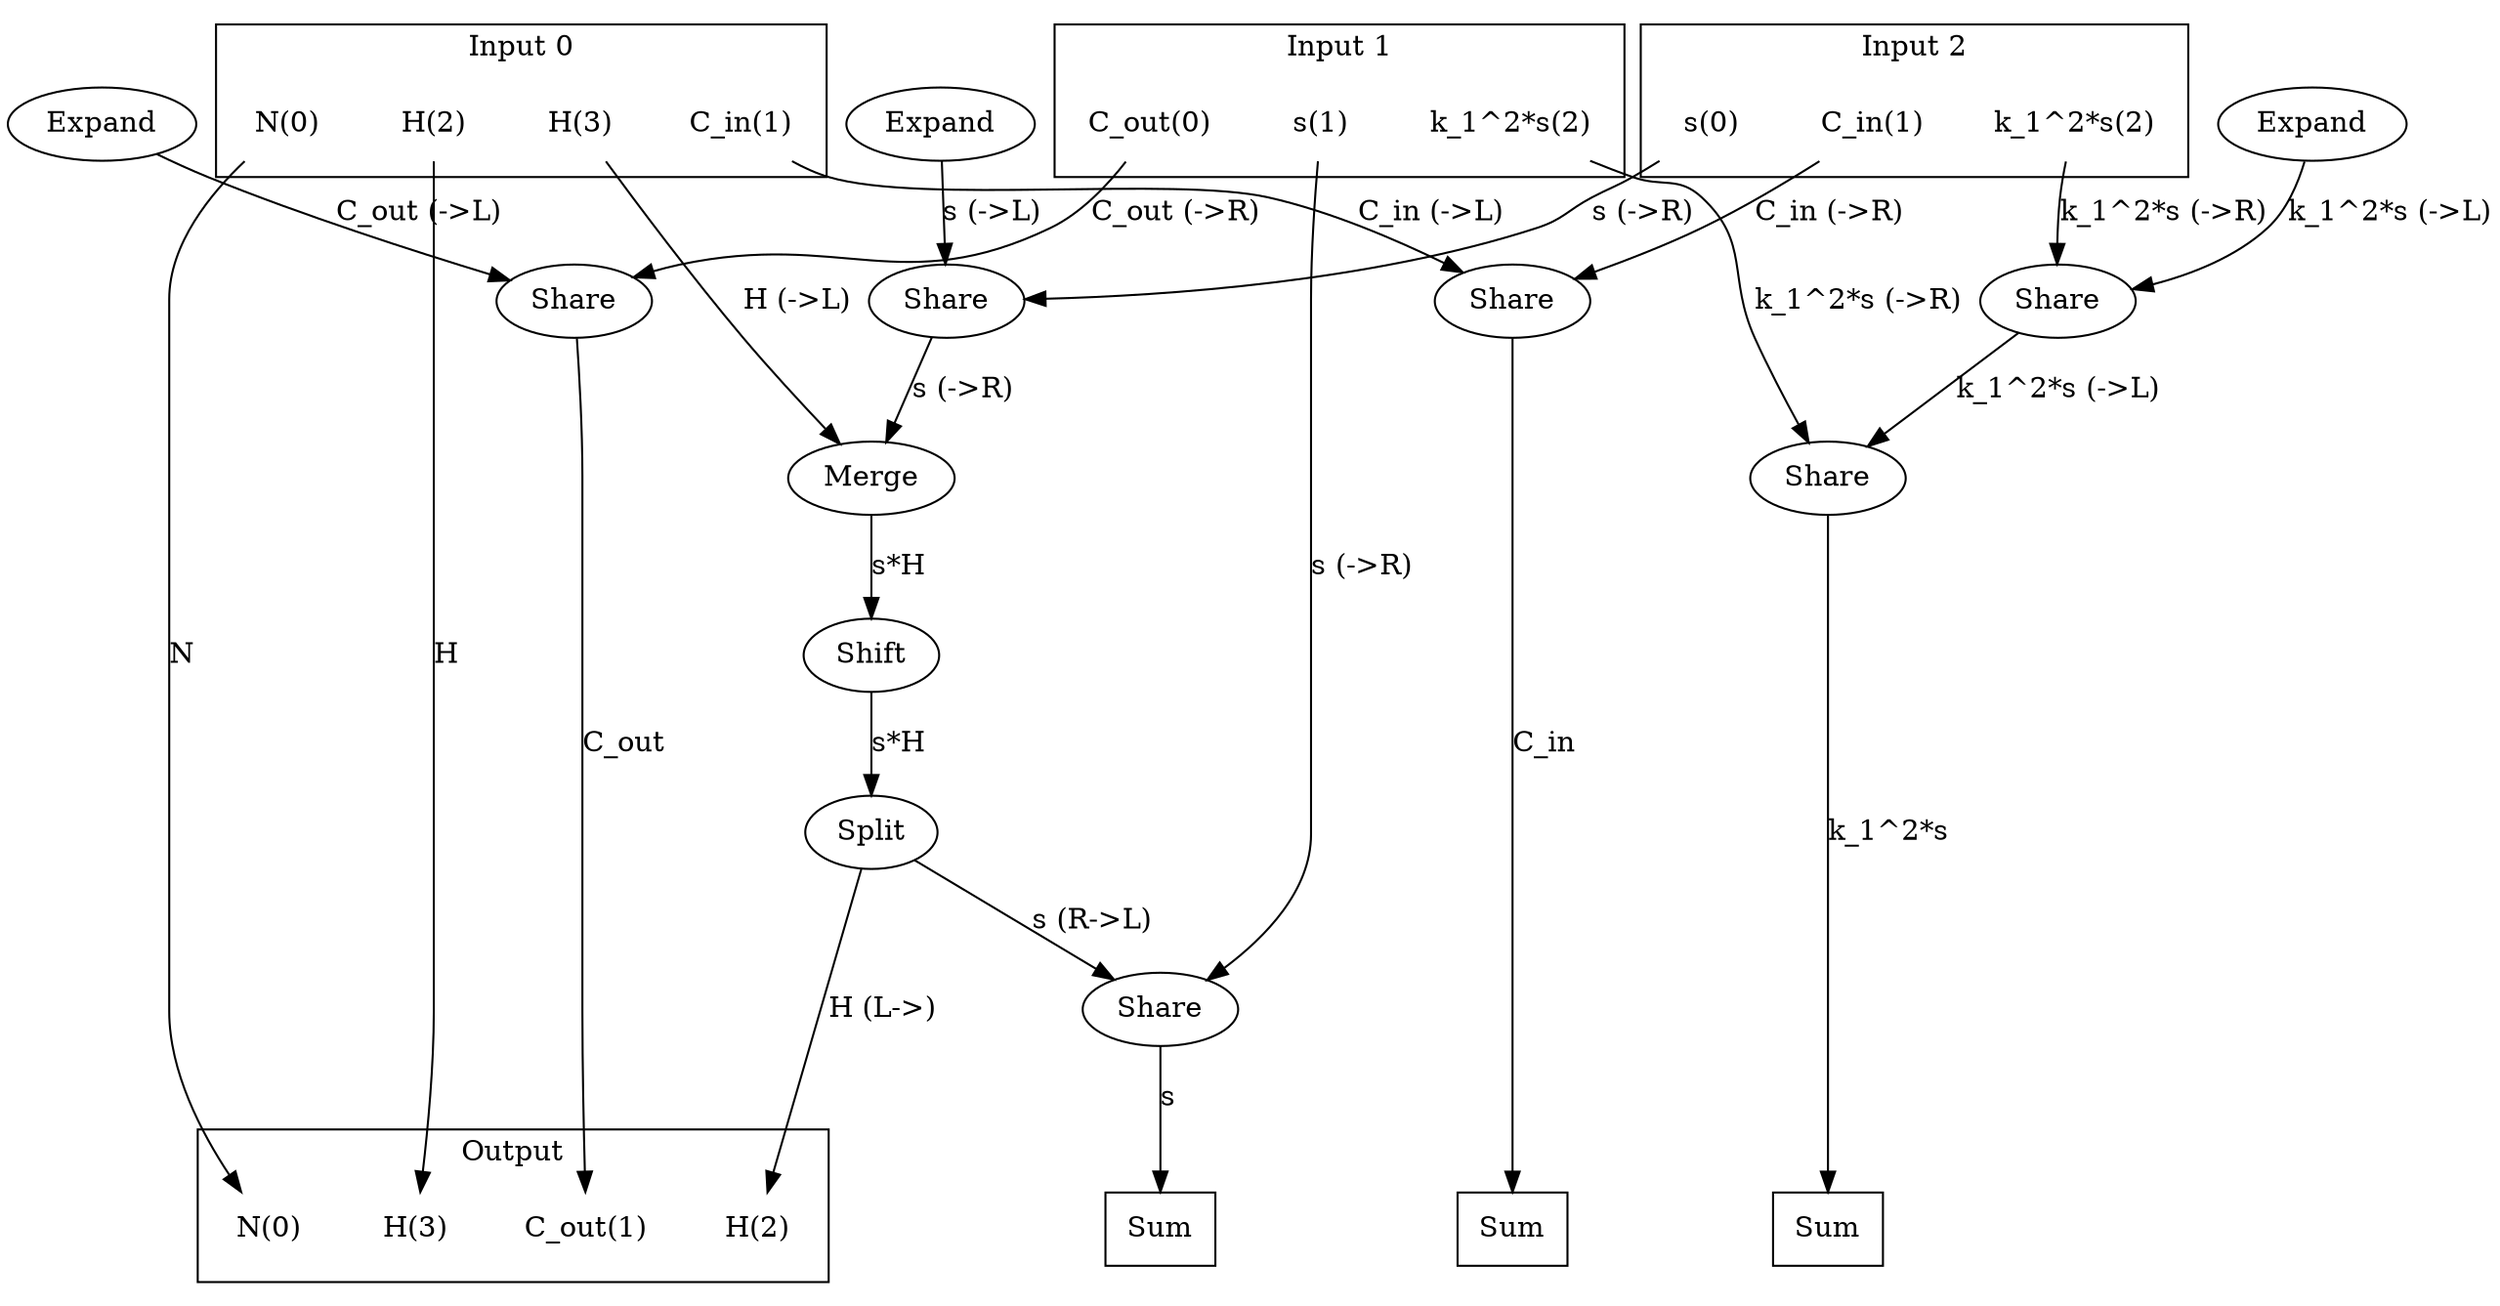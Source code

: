 digraph kernel_generated {
newrank = true;
op_0x55f1eba3e560 [label="Shift"];
op_0x55f1f88b2978 [label="Expand"];
op_0x55f1f88b2a98 [label="Expand"];
op_0x55f1f88b2ab8 [label="Expand"];
op_0x55f1f89dd900 [label="Share"];
op_0x55f1f89ddbd0 [label="Share"];
op_0x55f1f89ddcc0 [label="Share"];
op_0x55f1f89e1e80 [label="Merge"];
op_0x55f1f89e2de0 [label="Share"];
op_0x55f1f89e2e30 [label="Share"];
op_0x55f1f89e2ed0 [label="Share"];
op_0x55f1f8a04f40 [label="Split"];
reduce_0x7f5f78004e58 [label="Sum", shape=box];
reduce_0x7f5f780052a8 [label="Sum", shape=box];
reduce_0x7f5f78007b70 [label="Sum", shape=box];
subgraph cluster_out {
label = "Output";
out_0 [label="N(0)", shape=none];
out_1 [label="C_out(1)", shape=none];
out_2 [label="H(2)", shape=none];
out_3 [label="H(3)", shape=none];
}
{ rank = same;
reduce_0x7f5f78004e58;
reduce_0x7f5f780052a8;
reduce_0x7f5f78007b70;
out_0;
out_1;
out_2;
out_3;
}
subgraph cluster_in_0 {
label = "Input 0";
in_0_0 [label="N(0)", shape=none];
in_0_1 [label="C_in(1)", shape=none];
in_0_2 [label="H(2)", shape=none];
in_0_3 [label="H(3)", shape=none];
}
subgraph cluster_in_1 {
label = "Input 1";
in_1_0 [label="C_out(0)", shape=none];
in_1_1 [label="s(1)", shape=none];
in_1_2 [label="k_1^2*s(2)", shape=none];
}
subgraph cluster_in_2 {
label = "Input 2";
in_2_0 [label="s(0)", shape=none];
in_2_1 [label="C_in(1)", shape=none];
in_2_2 [label="k_1^2*s(2)", shape=none];
}
{ rank = same;
in_0_0;
in_0_1;
in_0_2;
in_0_3;
in_1_0;
in_1_1;
in_1_2;
in_2_0;
in_2_1;
in_2_2;
}
in_0_0 -> out_0 [label="N"];
in_0_1 -> op_0x55f1f89ddcc0 [label="C_in (->L)"];
in_0_2 -> out_3 [label="H"];
in_0_3 -> op_0x55f1f89e1e80 [label="H (->L)"];
in_1_0 -> op_0x55f1f89dd900 [label="C_out (->R)"];
in_1_1 -> op_0x55f1f89ddbd0 [label="s (->R)"];
in_1_2 -> op_0x55f1f89e2de0 [label="k_1^2*s (->R)"];
in_2_0 -> op_0x55f1f89e2ed0 [label="s (->R)"];
in_2_1 -> op_0x55f1f89ddcc0 [label="C_in (->R)"];
in_2_2 -> op_0x55f1f89e2e30 [label="k_1^2*s (->R)"];
op_0x55f1f89e1e80 -> op_0x55f1eba3e560 [label="s*H"];
op_0x55f1f89dd900 -> out_1 [label="C_out"];
op_0x55f1f8a04f40 -> out_2 [label="H (L->)"];
op_0x55f1f88b2978 -> op_0x55f1f89dd900 [label="C_out (->L)"];
op_0x55f1f8a04f40 -> op_0x55f1f89ddbd0 [label="s (R->L)"];
op_0x55f1f89e2ed0 -> op_0x55f1f89e1e80 [label="s (->R)"];
op_0x55f1f89e2e30 -> op_0x55f1f89e2de0 [label="k_1^2*s (->L)"];
op_0x55f1f88b2a98 -> op_0x55f1f89e2e30 [label="k_1^2*s (->L)"];
op_0x55f1f88b2ab8 -> op_0x55f1f89e2ed0 [label="s (->L)"];
op_0x55f1eba3e560 -> op_0x55f1f8a04f40 [label="s*H"];
op_0x55f1f89ddbd0 -> reduce_0x7f5f78004e58 [label="s"];
op_0x55f1f89e2de0 -> reduce_0x7f5f780052a8 [label="k_1^2*s"];
op_0x55f1f89ddcc0 -> reduce_0x7f5f78007b70 [label="C_in"];
}
